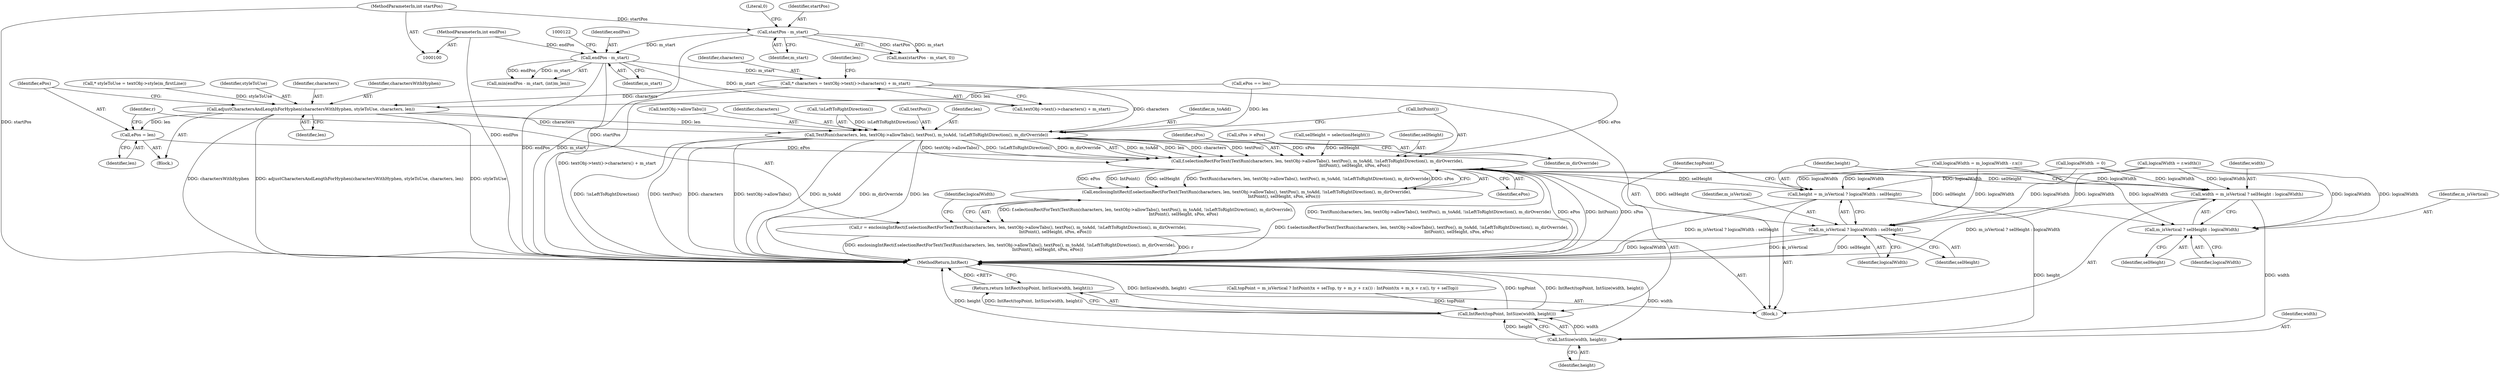 digraph "0_Chrome_2c3d133e93d0455eb64bd96384f317674db79ab5@pointer" {
"1000152" [label="(Call,* characters = textObj->text()->characters() + m_start)"];
"1000118" [label="(Call,endPos - m_start)"];
"1000104" [label="(MethodParameterIn,int endPos)"];
"1000110" [label="(Call,startPos - m_start)"];
"1000103" [label="(MethodParameterIn,int startPos)"];
"1000169" [label="(Call,adjustCharactersAndLengthForHyphen(charactersWithHyphen, styleToUse, characters, len))"];
"1000174" [label="(Call,ePos = len)"];
"1000181" [label="(Call,f.selectionRectForText(TextRun(characters, len, textObj->allowTabs(), textPos(), m_toAdd, !isLeftToRightDirection(), m_dirOverride),\n                                                        IntPoint(), selHeight, sPos, ePos))"];
"1000180" [label="(Call,enclosingIntRect(f.selectionRectForText(TextRun(characters, len, textObj->allowTabs(), textPos(), m_toAdd, !isLeftToRightDirection(), m_dirOverride),\n                                                        IntPoint(), selHeight, sPos, ePos)))"];
"1000178" [label="(Call,r = enclosingIntRect(f.selectionRectForText(TextRun(characters, len, textObj->allowTabs(), textPos(), m_toAdd, !isLeftToRightDirection(), m_dirOverride),\n                                                        IntPoint(), selHeight, sPos, ePos)))"];
"1000240" [label="(Call,width = m_isVertical ? selHeight : logicalWidth)"];
"1000256" [label="(Call,IntSize(width, height))"];
"1000254" [label="(Call,IntRect(topPoint, IntSize(width, height)))"];
"1000253" [label="(Return,return IntRect(topPoint, IntSize(width, height));)"];
"1000242" [label="(Call,m_isVertical ? selHeight : logicalWidth)"];
"1000247" [label="(Call,height = m_isVertical ? logicalWidth : selHeight)"];
"1000249" [label="(Call,m_isVertical ? logicalWidth : selHeight)"];
"1000182" [label="(Call,TextRun(characters, len, textObj->allowTabs(), textPos(), m_toAdd, !isLeftToRightDirection(), m_dirOverride))"];
"1000187" [label="(Identifier,m_toAdd)"];
"1000105" [label="(Block,)"];
"1000249" [label="(Call,m_isVertical ? logicalWidth : selHeight)"];
"1000113" [label="(Literal,0)"];
"1000256" [label="(Call,IntSize(width, height))"];
"1000203" [label="(Call,logicalWidth  = 0)"];
"1000192" [label="(Identifier,selHeight)"];
"1000242" [label="(Call,m_isVertical ? selHeight : logicalWidth)"];
"1000172" [label="(Identifier,characters)"];
"1000241" [label="(Identifier,width)"];
"1000185" [label="(Call,textObj->allowTabs())"];
"1000240" [label="(Call,width = m_isVertical ? selHeight : logicalWidth)"];
"1000193" [label="(Identifier,sPos)"];
"1000119" [label="(Identifier,endPos)"];
"1000183" [label="(Identifier,characters)"];
"1000186" [label="(Call,textPos())"];
"1000257" [label="(Identifier,width)"];
"1000170" [label="(Identifier,charactersWithHyphen)"];
"1000258" [label="(Identifier,height)"];
"1000244" [label="(Identifier,selHeight)"];
"1000175" [label="(Identifier,ePos)"];
"1000164" [label="(Call,ePos == len)"];
"1000247" [label="(Call,height = m_isVertical ? logicalWidth : selHeight)"];
"1000168" [label="(Block,)"];
"1000197" [label="(Identifier,logicalWidth)"];
"1000248" [label="(Identifier,height)"];
"1000245" [label="(Identifier,logicalWidth)"];
"1000176" [label="(Identifier,len)"];
"1000250" [label="(Identifier,m_isVertical)"];
"1000143" [label="(Call,* styleToUse = textObj->style(m_firstLine))"];
"1000152" [label="(Call,* characters = textObj->text()->characters() + m_start)"];
"1000181" [label="(Call,f.selectionRectForText(TextRun(characters, len, textObj->allowTabs(), textPos(), m_toAdd, !isLeftToRightDirection(), m_dirOverride),\n                                                        IntPoint(), selHeight, sPos, ePos))"];
"1000243" [label="(Identifier,m_isVertical)"];
"1000180" [label="(Call,enclosingIntRect(f.selectionRectForText(TextRun(characters, len, textObj->allowTabs(), textPos(), m_toAdd, !isLeftToRightDirection(), m_dirOverride),\n                                                        IntPoint(), selHeight, sPos, ePos)))"];
"1000190" [label="(Identifier,m_dirOverride)"];
"1000194" [label="(Identifier,ePos)"];
"1000159" [label="(Identifier,len)"];
"1000125" [label="(Call,sPos > ePos)"];
"1000253" [label="(Return,return IntRect(topPoint, IntSize(width, height));)"];
"1000184" [label="(Identifier,len)"];
"1000111" [label="(Identifier,startPos)"];
"1000117" [label="(Call,min(endPos - m_start, (int)m_len))"];
"1000252" [label="(Identifier,selHeight)"];
"1000255" [label="(Identifier,topPoint)"];
"1000178" [label="(Call,r = enclosingIntRect(f.selectionRectForText(TextRun(characters, len, textObj->allowTabs(), textPos(), m_toAdd, !isLeftToRightDirection(), m_dirOverride),\n                                                        IntPoint(), selHeight, sPos, ePos)))"];
"1000174" [label="(Call,ePos = len)"];
"1000196" [label="(Call,logicalWidth = r.width())"];
"1000109" [label="(Call,max(startPos - m_start, 0))"];
"1000259" [label="(MethodReturn,IntRect)"];
"1000254" [label="(Call,IntRect(topPoint, IntSize(width, height)))"];
"1000188" [label="(Call,!isLeftToRightDirection())"];
"1000112" [label="(Identifier,m_start)"];
"1000139" [label="(Call,selHeight = selectionHeight())"];
"1000169" [label="(Call,adjustCharactersAndLengthForHyphen(charactersWithHyphen, styleToUse, characters, len))"];
"1000211" [label="(Call,logicalWidth = m_logicalWidth - r.x())"];
"1000153" [label="(Identifier,characters)"];
"1000171" [label="(Identifier,styleToUse)"];
"1000191" [label="(Call,IntPoint())"];
"1000120" [label="(Identifier,m_start)"];
"1000173" [label="(Identifier,len)"];
"1000251" [label="(Identifier,logicalWidth)"];
"1000179" [label="(Identifier,r)"];
"1000110" [label="(Call,startPos - m_start)"];
"1000154" [label="(Call,textObj->text()->characters() + m_start)"];
"1000104" [label="(MethodParameterIn,int endPos)"];
"1000118" [label="(Call,endPos - m_start)"];
"1000103" [label="(MethodParameterIn,int startPos)"];
"1000217" [label="(Call,topPoint = m_isVertical ? IntPoint(tx + selTop, ty + m_y + r.x()) : IntPoint(tx + m_x + r.x(), ty + selTop))"];
"1000182" [label="(Call,TextRun(characters, len, textObj->allowTabs(), textPos(), m_toAdd, !isLeftToRightDirection(), m_dirOverride))"];
"1000152" -> "1000105"  [label="AST: "];
"1000152" -> "1000154"  [label="CFG: "];
"1000153" -> "1000152"  [label="AST: "];
"1000154" -> "1000152"  [label="AST: "];
"1000159" -> "1000152"  [label="CFG: "];
"1000152" -> "1000259"  [label="DDG: textObj->text()->characters() + m_start"];
"1000118" -> "1000152"  [label="DDG: m_start"];
"1000152" -> "1000169"  [label="DDG: characters"];
"1000152" -> "1000182"  [label="DDG: characters"];
"1000118" -> "1000117"  [label="AST: "];
"1000118" -> "1000120"  [label="CFG: "];
"1000119" -> "1000118"  [label="AST: "];
"1000120" -> "1000118"  [label="AST: "];
"1000122" -> "1000118"  [label="CFG: "];
"1000118" -> "1000259"  [label="DDG: m_start"];
"1000118" -> "1000259"  [label="DDG: endPos"];
"1000118" -> "1000117"  [label="DDG: endPos"];
"1000118" -> "1000117"  [label="DDG: m_start"];
"1000104" -> "1000118"  [label="DDG: endPos"];
"1000110" -> "1000118"  [label="DDG: m_start"];
"1000118" -> "1000154"  [label="DDG: m_start"];
"1000104" -> "1000100"  [label="AST: "];
"1000104" -> "1000259"  [label="DDG: endPos"];
"1000110" -> "1000109"  [label="AST: "];
"1000110" -> "1000112"  [label="CFG: "];
"1000111" -> "1000110"  [label="AST: "];
"1000112" -> "1000110"  [label="AST: "];
"1000113" -> "1000110"  [label="CFG: "];
"1000110" -> "1000259"  [label="DDG: startPos"];
"1000110" -> "1000109"  [label="DDG: startPos"];
"1000110" -> "1000109"  [label="DDG: m_start"];
"1000103" -> "1000110"  [label="DDG: startPos"];
"1000103" -> "1000100"  [label="AST: "];
"1000103" -> "1000259"  [label="DDG: startPos"];
"1000169" -> "1000168"  [label="AST: "];
"1000169" -> "1000173"  [label="CFG: "];
"1000170" -> "1000169"  [label="AST: "];
"1000171" -> "1000169"  [label="AST: "];
"1000172" -> "1000169"  [label="AST: "];
"1000173" -> "1000169"  [label="AST: "];
"1000175" -> "1000169"  [label="CFG: "];
"1000169" -> "1000259"  [label="DDG: adjustCharactersAndLengthForHyphen(charactersWithHyphen, styleToUse, characters, len)"];
"1000169" -> "1000259"  [label="DDG: styleToUse"];
"1000169" -> "1000259"  [label="DDG: charactersWithHyphen"];
"1000143" -> "1000169"  [label="DDG: styleToUse"];
"1000164" -> "1000169"  [label="DDG: len"];
"1000169" -> "1000174"  [label="DDG: len"];
"1000169" -> "1000182"  [label="DDG: characters"];
"1000169" -> "1000182"  [label="DDG: len"];
"1000174" -> "1000168"  [label="AST: "];
"1000174" -> "1000176"  [label="CFG: "];
"1000175" -> "1000174"  [label="AST: "];
"1000176" -> "1000174"  [label="AST: "];
"1000179" -> "1000174"  [label="CFG: "];
"1000174" -> "1000181"  [label="DDG: ePos"];
"1000181" -> "1000180"  [label="AST: "];
"1000181" -> "1000194"  [label="CFG: "];
"1000182" -> "1000181"  [label="AST: "];
"1000191" -> "1000181"  [label="AST: "];
"1000192" -> "1000181"  [label="AST: "];
"1000193" -> "1000181"  [label="AST: "];
"1000194" -> "1000181"  [label="AST: "];
"1000180" -> "1000181"  [label="CFG: "];
"1000181" -> "1000259"  [label="DDG: TextRun(characters, len, textObj->allowTabs(), textPos(), m_toAdd, !isLeftToRightDirection(), m_dirOverride)"];
"1000181" -> "1000259"  [label="DDG: ePos"];
"1000181" -> "1000259"  [label="DDG: IntPoint()"];
"1000181" -> "1000259"  [label="DDG: sPos"];
"1000181" -> "1000180"  [label="DDG: ePos"];
"1000181" -> "1000180"  [label="DDG: IntPoint()"];
"1000181" -> "1000180"  [label="DDG: selHeight"];
"1000181" -> "1000180"  [label="DDG: TextRun(characters, len, textObj->allowTabs(), textPos(), m_toAdd, !isLeftToRightDirection(), m_dirOverride)"];
"1000181" -> "1000180"  [label="DDG: sPos"];
"1000182" -> "1000181"  [label="DDG: m_toAdd"];
"1000182" -> "1000181"  [label="DDG: len"];
"1000182" -> "1000181"  [label="DDG: characters"];
"1000182" -> "1000181"  [label="DDG: textPos()"];
"1000182" -> "1000181"  [label="DDG: textObj->allowTabs()"];
"1000182" -> "1000181"  [label="DDG: !isLeftToRightDirection()"];
"1000182" -> "1000181"  [label="DDG: m_dirOverride"];
"1000139" -> "1000181"  [label="DDG: selHeight"];
"1000125" -> "1000181"  [label="DDG: sPos"];
"1000164" -> "1000181"  [label="DDG: ePos"];
"1000181" -> "1000240"  [label="DDG: selHeight"];
"1000181" -> "1000242"  [label="DDG: selHeight"];
"1000181" -> "1000247"  [label="DDG: selHeight"];
"1000181" -> "1000249"  [label="DDG: selHeight"];
"1000180" -> "1000178"  [label="AST: "];
"1000178" -> "1000180"  [label="CFG: "];
"1000180" -> "1000259"  [label="DDG: f.selectionRectForText(TextRun(characters, len, textObj->allowTabs(), textPos(), m_toAdd, !isLeftToRightDirection(), m_dirOverride),\n                                                        IntPoint(), selHeight, sPos, ePos)"];
"1000180" -> "1000178"  [label="DDG: f.selectionRectForText(TextRun(characters, len, textObj->allowTabs(), textPos(), m_toAdd, !isLeftToRightDirection(), m_dirOverride),\n                                                        IntPoint(), selHeight, sPos, ePos)"];
"1000178" -> "1000105"  [label="AST: "];
"1000179" -> "1000178"  [label="AST: "];
"1000197" -> "1000178"  [label="CFG: "];
"1000178" -> "1000259"  [label="DDG: r"];
"1000178" -> "1000259"  [label="DDG: enclosingIntRect(f.selectionRectForText(TextRun(characters, len, textObj->allowTabs(), textPos(), m_toAdd, !isLeftToRightDirection(), m_dirOverride),\n                                                        IntPoint(), selHeight, sPos, ePos))"];
"1000240" -> "1000105"  [label="AST: "];
"1000240" -> "1000242"  [label="CFG: "];
"1000241" -> "1000240"  [label="AST: "];
"1000242" -> "1000240"  [label="AST: "];
"1000248" -> "1000240"  [label="CFG: "];
"1000240" -> "1000259"  [label="DDG: m_isVertical ? selHeight : logicalWidth"];
"1000211" -> "1000240"  [label="DDG: logicalWidth"];
"1000196" -> "1000240"  [label="DDG: logicalWidth"];
"1000203" -> "1000240"  [label="DDG: logicalWidth"];
"1000240" -> "1000256"  [label="DDG: width"];
"1000256" -> "1000254"  [label="AST: "];
"1000256" -> "1000258"  [label="CFG: "];
"1000257" -> "1000256"  [label="AST: "];
"1000258" -> "1000256"  [label="AST: "];
"1000254" -> "1000256"  [label="CFG: "];
"1000256" -> "1000259"  [label="DDG: height"];
"1000256" -> "1000259"  [label="DDG: width"];
"1000256" -> "1000254"  [label="DDG: width"];
"1000256" -> "1000254"  [label="DDG: height"];
"1000247" -> "1000256"  [label="DDG: height"];
"1000254" -> "1000253"  [label="AST: "];
"1000255" -> "1000254"  [label="AST: "];
"1000253" -> "1000254"  [label="CFG: "];
"1000254" -> "1000259"  [label="DDG: topPoint"];
"1000254" -> "1000259"  [label="DDG: IntRect(topPoint, IntSize(width, height))"];
"1000254" -> "1000259"  [label="DDG: IntSize(width, height)"];
"1000254" -> "1000253"  [label="DDG: IntRect(topPoint, IntSize(width, height))"];
"1000217" -> "1000254"  [label="DDG: topPoint"];
"1000253" -> "1000105"  [label="AST: "];
"1000259" -> "1000253"  [label="CFG: "];
"1000253" -> "1000259"  [label="DDG: <RET>"];
"1000242" -> "1000244"  [label="CFG: "];
"1000242" -> "1000245"  [label="CFG: "];
"1000243" -> "1000242"  [label="AST: "];
"1000244" -> "1000242"  [label="AST: "];
"1000245" -> "1000242"  [label="AST: "];
"1000211" -> "1000242"  [label="DDG: logicalWidth"];
"1000196" -> "1000242"  [label="DDG: logicalWidth"];
"1000203" -> "1000242"  [label="DDG: logicalWidth"];
"1000247" -> "1000105"  [label="AST: "];
"1000247" -> "1000249"  [label="CFG: "];
"1000248" -> "1000247"  [label="AST: "];
"1000249" -> "1000247"  [label="AST: "];
"1000255" -> "1000247"  [label="CFG: "];
"1000247" -> "1000259"  [label="DDG: m_isVertical ? logicalWidth : selHeight"];
"1000211" -> "1000247"  [label="DDG: logicalWidth"];
"1000196" -> "1000247"  [label="DDG: logicalWidth"];
"1000203" -> "1000247"  [label="DDG: logicalWidth"];
"1000249" -> "1000251"  [label="CFG: "];
"1000249" -> "1000252"  [label="CFG: "];
"1000250" -> "1000249"  [label="AST: "];
"1000251" -> "1000249"  [label="AST: "];
"1000252" -> "1000249"  [label="AST: "];
"1000249" -> "1000259"  [label="DDG: logicalWidth"];
"1000249" -> "1000259"  [label="DDG: selHeight"];
"1000249" -> "1000259"  [label="DDG: m_isVertical"];
"1000211" -> "1000249"  [label="DDG: logicalWidth"];
"1000196" -> "1000249"  [label="DDG: logicalWidth"];
"1000203" -> "1000249"  [label="DDG: logicalWidth"];
"1000182" -> "1000190"  [label="CFG: "];
"1000183" -> "1000182"  [label="AST: "];
"1000184" -> "1000182"  [label="AST: "];
"1000185" -> "1000182"  [label="AST: "];
"1000186" -> "1000182"  [label="AST: "];
"1000187" -> "1000182"  [label="AST: "];
"1000188" -> "1000182"  [label="AST: "];
"1000190" -> "1000182"  [label="AST: "];
"1000191" -> "1000182"  [label="CFG: "];
"1000182" -> "1000259"  [label="DDG: textObj->allowTabs()"];
"1000182" -> "1000259"  [label="DDG: !isLeftToRightDirection()"];
"1000182" -> "1000259"  [label="DDG: textPos()"];
"1000182" -> "1000259"  [label="DDG: m_toAdd"];
"1000182" -> "1000259"  [label="DDG: m_dirOverride"];
"1000182" -> "1000259"  [label="DDG: len"];
"1000182" -> "1000259"  [label="DDG: characters"];
"1000164" -> "1000182"  [label="DDG: len"];
"1000188" -> "1000182"  [label="DDG: isLeftToRightDirection()"];
}

